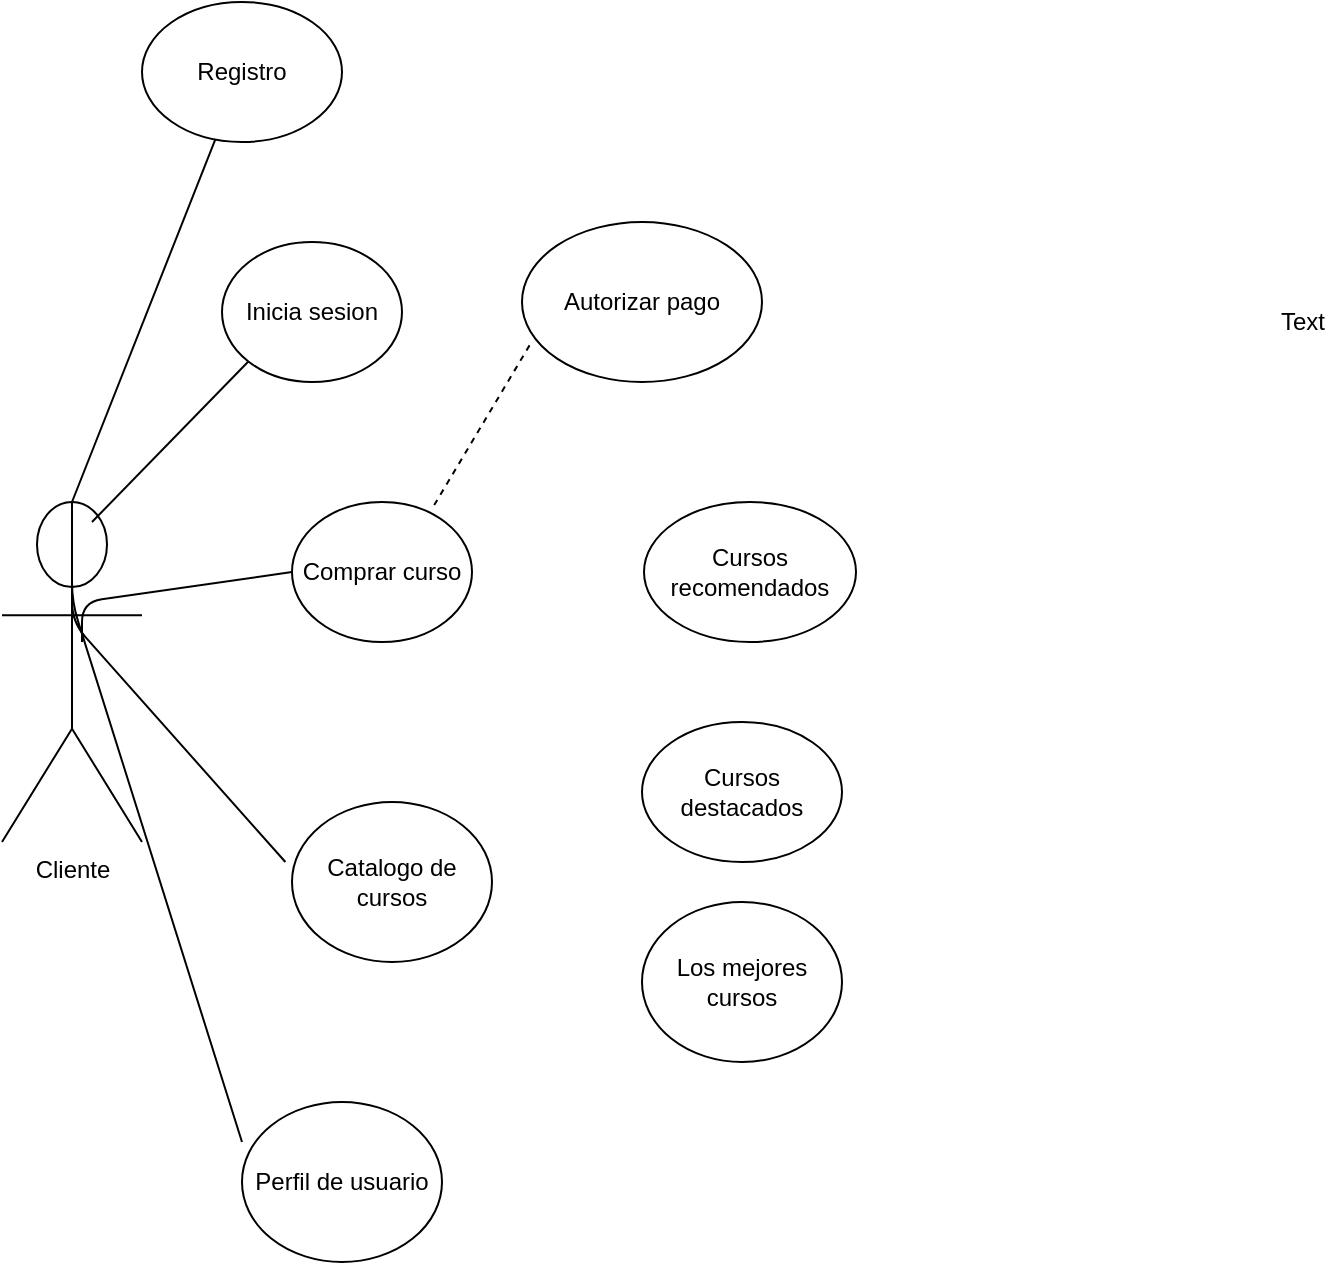 <mxfile>
    <diagram id="nfXsdyuwX5pM_Nen0s3v" name="Page-1">
        <mxGraphModel dx="1271" dy="737" grid="1" gridSize="10" guides="1" tooltips="1" connect="1" arrows="1" fold="1" page="1" pageScale="1" pageWidth="827" pageHeight="1169" math="0" shadow="0">
            <root>
                <mxCell id="0"/>
                <mxCell id="1" parent="0"/>
                <mxCell id="2" value="Cliente" style="shape=umlActor;verticalLabelPosition=bottom;verticalAlign=top;html=1;outlineConnect=0;" vertex="1" parent="1">
                    <mxGeometry x="40" y="260" width="70" height="170" as="geometry"/>
                </mxCell>
                <mxCell id="6" value="Registro" style="ellipse;whiteSpace=wrap;html=1;" vertex="1" parent="1">
                    <mxGeometry x="110" y="10" width="100" height="70" as="geometry"/>
                </mxCell>
                <mxCell id="7" value="Inicia sesion" style="ellipse;whiteSpace=wrap;html=1;" vertex="1" parent="1">
                    <mxGeometry x="150" y="130" width="90" height="70" as="geometry"/>
                </mxCell>
                <mxCell id="8" value="Catalogo de cursos" style="ellipse;whiteSpace=wrap;html=1;" vertex="1" parent="1">
                    <mxGeometry x="185" y="410" width="100" height="80" as="geometry"/>
                </mxCell>
                <mxCell id="9" value="Perfil de usuario" style="ellipse;whiteSpace=wrap;html=1;" vertex="1" parent="1">
                    <mxGeometry x="160" y="560" width="100" height="80" as="geometry"/>
                </mxCell>
                <mxCell id="10" value="Comprar curso&lt;span style=&quot;color: rgba(0 , 0 , 0 , 0) ; font-family: monospace ; font-size: 0px&quot;&gt;%3CmxGraphModel%3E%3Croot%3E%3CmxCell%20id%3D%220%22%2F%3E%3CmxCell%20id%3D%221%22%20parent%3D%220%22%2F%3E%3CmxCell%20id%3D%222%22%20value%3D%22Catalogo%20de%20cursos%22%20style%3D%22ellipse%3BwhiteSpace%3Dwrap%3Bhtml%3D1%3B%22%20vertex%3D%221%22%20parent%3D%221%22%3E%3CmxGeometry%20x%3D%22170%22%20y%3D%22290%22%20width%3D%22120%22%20height%3D%2280%22%20as%3D%22geometry%22%2F%3E%3C%2FmxCell%3E%3C%2Froot%3E%3C%2FmxGraphModel%3E&lt;/span&gt;" style="ellipse;whiteSpace=wrap;html=1;" vertex="1" parent="1">
                    <mxGeometry x="185" y="260" width="90" height="70" as="geometry"/>
                </mxCell>
                <mxCell id="11" value="Los mejores cursos" style="ellipse;whiteSpace=wrap;html=1;" vertex="1" parent="1">
                    <mxGeometry x="360" y="460" width="100" height="80" as="geometry"/>
                </mxCell>
                <mxCell id="12" value="Cursos destacados" style="ellipse;whiteSpace=wrap;html=1;" vertex="1" parent="1">
                    <mxGeometry x="360" y="370" width="100" height="70" as="geometry"/>
                </mxCell>
                <mxCell id="13" value="Cursos recomendados" style="ellipse;whiteSpace=wrap;html=1;" vertex="1" parent="1">
                    <mxGeometry x="361" y="260" width="106" height="70" as="geometry"/>
                </mxCell>
                <mxCell id="14" value="Autorizar pago&lt;br&gt;" style="ellipse;whiteSpace=wrap;html=1;" vertex="1" parent="1">
                    <mxGeometry x="300" y="120" width="120" height="80" as="geometry"/>
                </mxCell>
                <mxCell id="15" value="Text" style="text;html=1;align=center;verticalAlign=middle;resizable=0;points=[];autosize=1;" vertex="1" parent="1">
                    <mxGeometry x="670" y="160" width="40" height="20" as="geometry"/>
                </mxCell>
                <mxCell id="17" value="" style="endArrow=none;html=1;exitX=0.5;exitY=0;exitDx=0;exitDy=0;exitPerimeter=0;" edge="1" parent="1" source="2" target="6">
                    <mxGeometry width="50" height="50" relative="1" as="geometry">
                        <mxPoint x="430" y="360" as="sourcePoint"/>
                        <mxPoint x="480" y="310" as="targetPoint"/>
                    </mxGeometry>
                </mxCell>
                <mxCell id="18" value="" style="endArrow=none;html=1;exitX=0.5;exitY=0;exitDx=0;exitDy=0;exitPerimeter=0;entryX=0;entryY=1;entryDx=0;entryDy=0;" edge="1" parent="1" target="7">
                    <mxGeometry width="50" height="50" relative="1" as="geometry">
                        <mxPoint x="85" y="270" as="sourcePoint"/>
                        <mxPoint x="156.727" y="88.744" as="targetPoint"/>
                    </mxGeometry>
                </mxCell>
                <mxCell id="19" value="" style="endArrow=none;html=1;entryX=0;entryY=0.5;entryDx=0;entryDy=0;" edge="1" parent="1" target="10">
                    <mxGeometry width="50" height="50" relative="1" as="geometry">
                        <mxPoint x="80" y="330" as="sourcePoint"/>
                        <mxPoint x="166.727" y="98.744" as="targetPoint"/>
                        <Array as="points">
                            <mxPoint x="80" y="310"/>
                        </Array>
                    </mxGeometry>
                </mxCell>
                <mxCell id="20" value="" style="endArrow=none;html=1;entryX=-0.033;entryY=0.375;entryDx=0;entryDy=0;entryPerimeter=0;" edge="1" parent="1" source="2" target="8">
                    <mxGeometry width="50" height="50" relative="1" as="geometry">
                        <mxPoint x="105" y="290" as="sourcePoint"/>
                        <mxPoint x="176.727" y="108.744" as="targetPoint"/>
                        <Array as="points">
                            <mxPoint x="75" y="320"/>
                        </Array>
                    </mxGeometry>
                </mxCell>
                <mxCell id="21" value="" style="endArrow=none;html=1;entryX=0;entryY=0.25;entryDx=0;entryDy=0;entryPerimeter=0;" edge="1" parent="1" source="2" target="9">
                    <mxGeometry width="50" height="50" relative="1" as="geometry">
                        <mxPoint x="120" y="400" as="sourcePoint"/>
                        <mxPoint x="149.997" y="230.004" as="targetPoint"/>
                        <Array as="points">
                            <mxPoint x="75" y="310"/>
                        </Array>
                    </mxGeometry>
                </mxCell>
                <mxCell id="25" value="" style="endArrow=none;dashed=1;html=1;entryX=0.039;entryY=0.752;entryDx=0;entryDy=0;entryPerimeter=0;exitX=0.79;exitY=0.022;exitDx=0;exitDy=0;exitPerimeter=0;" edge="1" parent="1" source="10" target="14">
                    <mxGeometry width="50" height="50" relative="1" as="geometry">
                        <mxPoint x="210" y="220" as="sourcePoint"/>
                        <mxPoint x="260" y="170" as="targetPoint"/>
                    </mxGeometry>
                </mxCell>
            </root>
        </mxGraphModel>
    </diagram>
</mxfile>